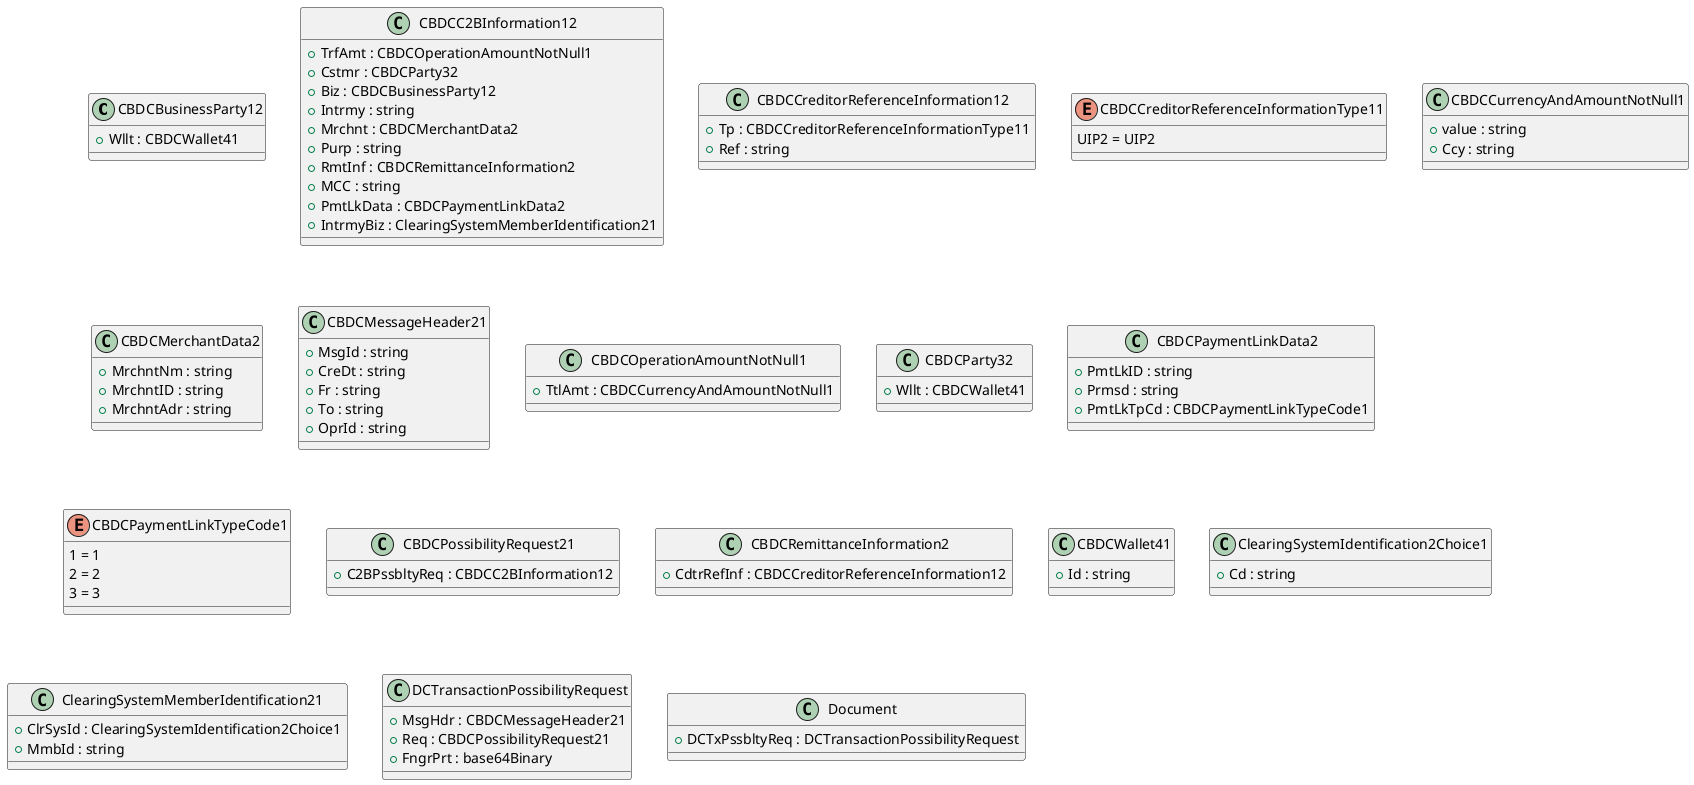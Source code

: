 @startuml

class CBDCBusinessParty12 {
    +Wllt : CBDCWallet41
}
class CBDCC2BInformation12 {
    +TrfAmt : CBDCOperationAmountNotNull1
    +Cstmr : CBDCParty32
    +Biz : CBDCBusinessParty12
    +Intrmy : string
    +Mrchnt : CBDCMerchantData2
    +Purp : string
    +RmtInf : CBDCRemittanceInformation2
    +MCC : string
    +PmtLkData : CBDCPaymentLinkData2
    +IntrmyBiz : ClearingSystemMemberIdentification21
}
class CBDCCreditorReferenceInformation12 {
    +Tp : CBDCCreditorReferenceInformationType11
    +Ref : string
}
enum CBDCCreditorReferenceInformationType11 {
    UIP2 = UIP2
}
class CBDCCurrencyAndAmountNotNull1 {
    +value : string
    +Ccy : string
}
class CBDCMerchantData2 {
    +MrchntNm : string
    +MrchntID : string
    +MrchntAdr : string
}
class CBDCMessageHeader21 {
    +MsgId : string
    +CreDt : string
    +Fr : string
    +To : string
    +OprId : string
}
class CBDCOperationAmountNotNull1 {
    +TtlAmt : CBDCCurrencyAndAmountNotNull1
}
class CBDCParty32 {
    +Wllt : CBDCWallet41
}
class CBDCPaymentLinkData2 {
    +PmtLkID : string
    +Prmsd : string
    +PmtLkTpCd : CBDCPaymentLinkTypeCode1
}
enum CBDCPaymentLinkTypeCode1 {
    1 = 1
    2 = 2
    3 = 3
}
class CBDCPossibilityRequest21 {
    +C2BPssbltyReq : CBDCC2BInformation12
}
class CBDCRemittanceInformation2 {
    +CdtrRefInf : CBDCCreditorReferenceInformation12
}
class CBDCWallet41 {
    +Id : string
}
class ClearingSystemIdentification2Choice1 {
    +Cd : string
}
class ClearingSystemMemberIdentification21 {
    +ClrSysId : ClearingSystemIdentification2Choice1
    +MmbId : string
}
class DCTransactionPossibilityRequest {
    +MsgHdr : CBDCMessageHeader21
    +Req : CBDCPossibilityRequest21
    +FngrPrt : base64Binary
}
class Document {
    +DCTxPssbltyReq : DCTransactionPossibilityRequest
}

@enduml
